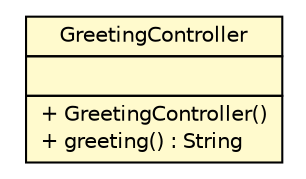 #!/usr/local/bin/dot
#
# Class diagram 
# Generated by UMLGraph version R5_6-24-gf6e263 (http://www.umlgraph.org/)
#

digraph G {
	edge [fontname="Helvetica",fontsize=10,labelfontname="Helvetica",labelfontsize=10];
	node [fontname="Helvetica",fontsize=10,shape=plaintext];
	nodesep=0.25;
	ranksep=0.5;
	// cn.home1.oss.environment.admin.controller.GreetingController
	c130 [label=<<table title="cn.home1.oss.environment.admin.controller.GreetingController" border="0" cellborder="1" cellspacing="0" cellpadding="2" port="p" bgcolor="lemonChiffon" href="./GreetingController.html">
		<tr><td><table border="0" cellspacing="0" cellpadding="1">
<tr><td align="center" balign="center"> GreetingController </td></tr>
		</table></td></tr>
		<tr><td><table border="0" cellspacing="0" cellpadding="1">
<tr><td align="left" balign="left">  </td></tr>
		</table></td></tr>
		<tr><td><table border="0" cellspacing="0" cellpadding="1">
<tr><td align="left" balign="left"> + GreetingController() </td></tr>
<tr><td align="left" balign="left"> + greeting() : String </td></tr>
		</table></td></tr>
		</table>>, URL="./GreetingController.html", fontname="Helvetica", fontcolor="black", fontsize=10.0];
}

